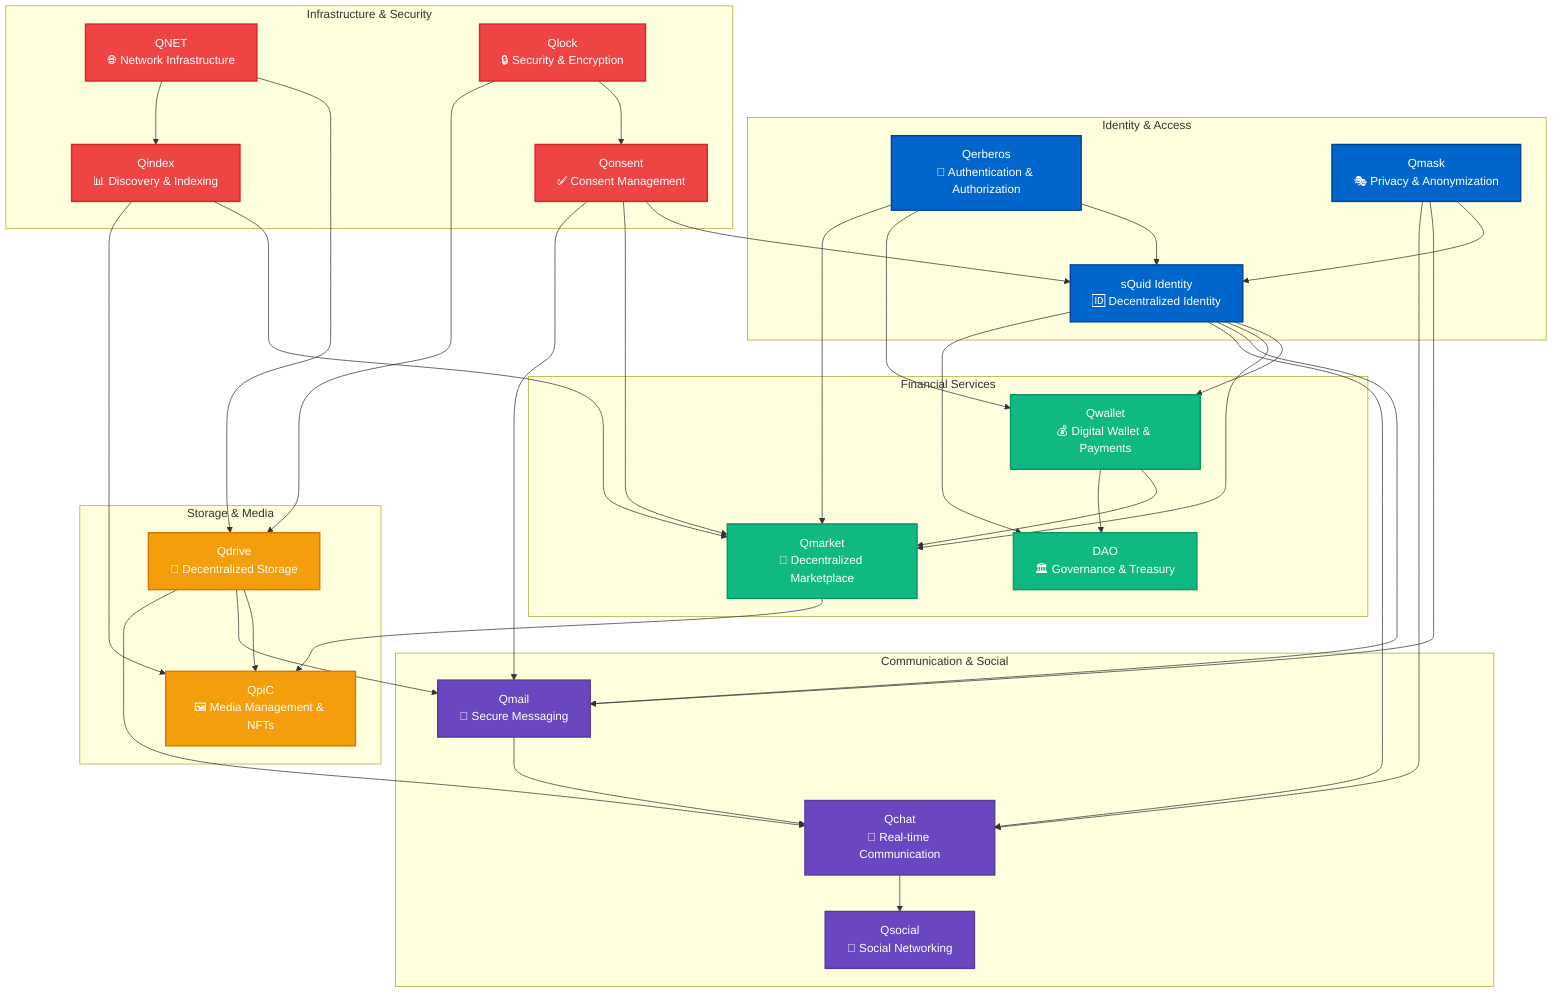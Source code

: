 %% Generated by Visual Asset Manager
%% Created: 2025-01-30T00:00:00.000Z
%% Title: AnarQ&Q Ecosystem Overview
%% Description: Complete overview of the Q∞ ecosystem modules and their relationships
%% Module: ecosystem
%% Version: 1.0.0

graph TB
    subgraph "Identity & Access"
        SQUID[sQuid Identity<br/>🆔 Decentralized Identity]
        QERBEROS[Qerberos<br/>🔐 Authentication & Authorization]
        QMASK[Qmask<br/>🎭 Privacy & Anonymization]
    end
    
    subgraph "Financial Services"
        QWALLET[Qwallet<br/>💰 Digital Wallet & Payments]
        QMARKET[Qmarket<br/>🛒 Decentralized Marketplace]
        DAO[DAO<br/>🏛️ Governance & Treasury]
    end
    
    subgraph "Communication & Social"
        QMAIL[Qmail<br/>📧 Secure Messaging]
        QCHAT[Qchat<br/>💬 Real-time Communication]
        QSOCIAL[Qsocial<br/>👥 Social Networking]
    end
    
    subgraph "Storage & Media"
        QDRIVE[Qdrive<br/>💾 Decentralized Storage]
        QPIC[QpiC<br/>🖼️ Media Management & NFTs]
    end
    
    subgraph "Infrastructure & Security"
        QNET[QNET<br/>🌐 Network Infrastructure]
        QLOCK[Qlock<br/>🔒 Security & Encryption]
        QONSENT[Qonsent<br/>✅ Consent Management]
        QINDEX[Qindex<br/>📊 Discovery & Indexing]
    end
    
    %% Core Identity Connections
    SQUID --> QWALLET
    SQUID --> QMARKET
    SQUID --> QMAIL
    SQUID --> QCHAT
    SQUID --> DAO
    
    %% Authentication Flow
    QERBEROS --> SQUID
    QERBEROS --> QWALLET
    QERBEROS --> QMARKET
    
    %% Privacy Layer
    QMASK --> SQUID
    QMASK --> QMAIL
    QMASK --> QCHAT
    
    %% Financial Integrations
    QWALLET --> QMARKET
    QWALLET --> DAO
    QMARKET --> QPIC
    
    %% Communication Flow
    QMAIL --> QCHAT
    QCHAT --> QSOCIAL
    
    %% Storage Integrations
    QDRIVE --> QPIC
    QDRIVE --> QMAIL
    QDRIVE --> QCHAT
    
    %% Infrastructure Support
    QNET --> QDRIVE
    QNET --> QINDEX
    QLOCK --> QONSENT
    QLOCK --> QDRIVE
    QINDEX --> QMARKET
    QINDEX --> QPIC
    
    %% Consent Management
    QONSENT --> SQUID
    QONSENT --> QMARKET
    QONSENT --> QMAIL
    
    classDef identity fill:#0066CC,stroke:#004499,stroke-width:2px,color:#fff
    classDef financial fill:#10B981,stroke:#0D9668,stroke-width:2px,color:#fff
    classDef communication fill:#6B46C1,stroke:#553C9A,stroke-width:2px,color:#fff
    classDef storage fill:#F59E0B,stroke:#D97706,stroke-width:2px,color:#fff
    classDef infrastructure fill:#EF4444,stroke:#DC2626,stroke-width:2px,color:#fff
    
    class SQUID,QERBEROS,QMASK identity
    class QWALLET,QMARKET,DAO financial
    class QMAIL,QCHAT,QSOCIAL communication
    class QDRIVE,QPIC storage
    class QNET,QLOCK,QONSENT,QINDEX infrastructure